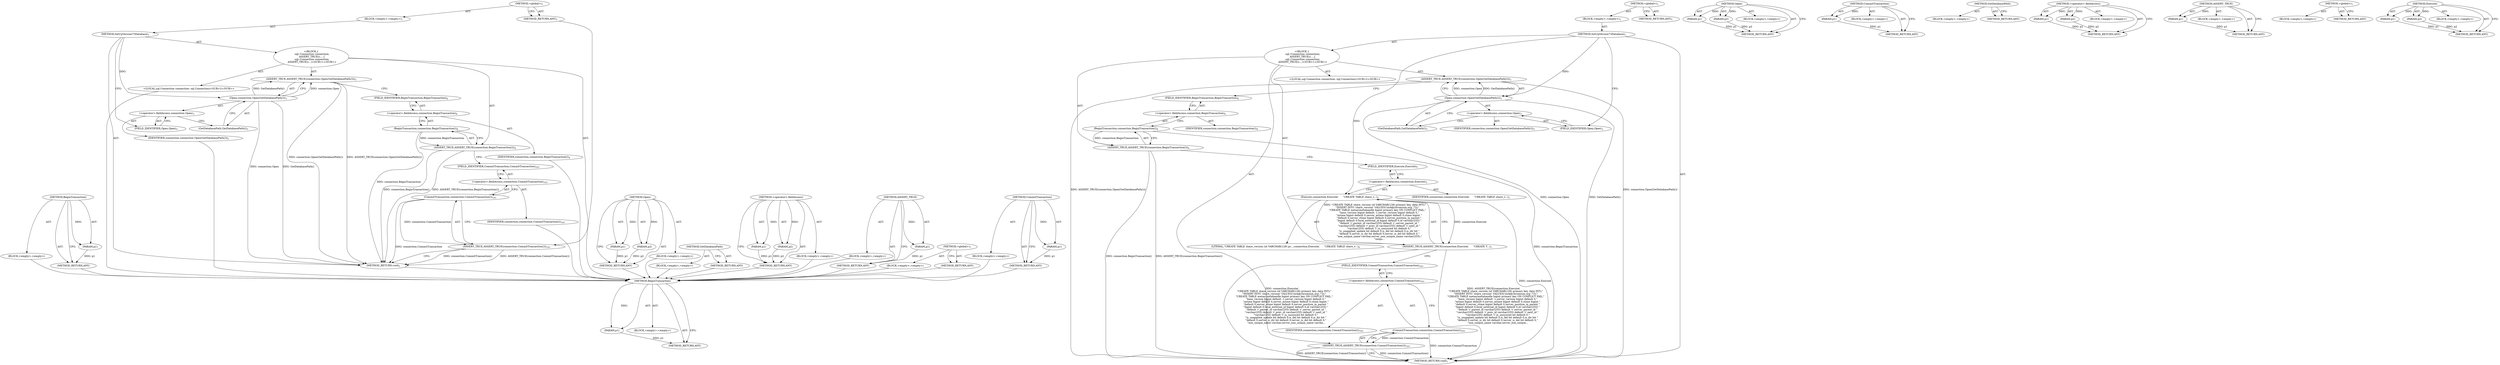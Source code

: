 digraph "Execute" {
vulnerable_61 [label=<(METHOD,BeginTransaction)>];
vulnerable_62 [label=<(PARAM,p1)>];
vulnerable_63 [label=<(BLOCK,&lt;empty&gt;,&lt;empty&gt;)>];
vulnerable_64 [label=<(METHOD_RETURN,ANY)>];
vulnerable_6 [label=<(METHOD,&lt;global&gt;)<SUB>1</SUB>>];
vulnerable_7 [label=<(BLOCK,&lt;empty&gt;,&lt;empty&gt;)<SUB>1</SUB>>];
vulnerable_8 [label=<(METHOD,SetUpVersion73Database)<SUB>1</SUB>>];
vulnerable_9 [label="<(BLOCK,{
  sql::Connection connection;
  ASSERT_TRUE(c...,{
  sql::Connection connection;
  ASSERT_TRUE(c...)<SUB>1</SUB>>"];
vulnerable_10 [label="<(LOCAL,sql.Connection connection: sql.Connection)<SUB>2</SUB>>"];
vulnerable_11 [label=<(ASSERT_TRUE,ASSERT_TRUE(connection.Open(GetDatabasePath())))<SUB>3</SUB>>];
vulnerable_12 [label=<(Open,connection.Open(GetDatabasePath()))<SUB>3</SUB>>];
vulnerable_13 [label=<(&lt;operator&gt;.fieldAccess,connection.Open)<SUB>3</SUB>>];
vulnerable_14 [label=<(IDENTIFIER,connection,connection.Open(GetDatabasePath()))<SUB>3</SUB>>];
vulnerable_15 [label=<(FIELD_IDENTIFIER,Open,Open)<SUB>3</SUB>>];
vulnerable_16 [label=<(GetDatabasePath,GetDatabasePath())<SUB>3</SUB>>];
vulnerable_17 [label=<(ASSERT_TRUE,ASSERT_TRUE(connection.BeginTransaction()))<SUB>4</SUB>>];
vulnerable_18 [label=<(BeginTransaction,connection.BeginTransaction())<SUB>4</SUB>>];
vulnerable_19 [label=<(&lt;operator&gt;.fieldAccess,connection.BeginTransaction)<SUB>4</SUB>>];
vulnerable_20 [label=<(IDENTIFIER,connection,connection.BeginTransaction())<SUB>4</SUB>>];
vulnerable_21 [label=<(FIELD_IDENTIFIER,BeginTransaction,BeginTransaction)<SUB>4</SUB>>];
vulnerable_22 [label=<(ASSERT_TRUE,ASSERT_TRUE(connection.CommitTransaction()))<SUB>103</SUB>>];
vulnerable_23 [label=<(CommitTransaction,connection.CommitTransaction())<SUB>103</SUB>>];
vulnerable_24 [label=<(&lt;operator&gt;.fieldAccess,connection.CommitTransaction)<SUB>103</SUB>>];
vulnerable_25 [label=<(IDENTIFIER,connection,connection.CommitTransaction())<SUB>103</SUB>>];
vulnerable_26 [label=<(FIELD_IDENTIFIER,CommitTransaction,CommitTransaction)<SUB>103</SUB>>];
vulnerable_27 [label=<(METHOD_RETURN,void)<SUB>1</SUB>>];
vulnerable_29 [label=<(METHOD_RETURN,ANY)<SUB>1</SUB>>];
vulnerable_48 [label=<(METHOD,Open)>];
vulnerable_49 [label=<(PARAM,p1)>];
vulnerable_50 [label=<(PARAM,p2)>];
vulnerable_51 [label=<(BLOCK,&lt;empty&gt;,&lt;empty&gt;)>];
vulnerable_52 [label=<(METHOD_RETURN,ANY)>];
vulnerable_58 [label=<(METHOD,GetDatabasePath)>];
vulnerable_59 [label=<(BLOCK,&lt;empty&gt;,&lt;empty&gt;)>];
vulnerable_60 [label=<(METHOD_RETURN,ANY)>];
vulnerable_53 [label=<(METHOD,&lt;operator&gt;.fieldAccess)>];
vulnerable_54 [label=<(PARAM,p1)>];
vulnerable_55 [label=<(PARAM,p2)>];
vulnerable_56 [label=<(BLOCK,&lt;empty&gt;,&lt;empty&gt;)>];
vulnerable_57 [label=<(METHOD_RETURN,ANY)>];
vulnerable_44 [label=<(METHOD,ASSERT_TRUE)>];
vulnerable_45 [label=<(PARAM,p1)>];
vulnerable_46 [label=<(BLOCK,&lt;empty&gt;,&lt;empty&gt;)>];
vulnerable_47 [label=<(METHOD_RETURN,ANY)>];
vulnerable_38 [label=<(METHOD,&lt;global&gt;)<SUB>1</SUB>>];
vulnerable_39 [label=<(BLOCK,&lt;empty&gt;,&lt;empty&gt;)>];
vulnerable_40 [label=<(METHOD_RETURN,ANY)>];
vulnerable_65 [label=<(METHOD,CommitTransaction)>];
vulnerable_66 [label=<(PARAM,p1)>];
vulnerable_67 [label=<(BLOCK,&lt;empty&gt;,&lt;empty&gt;)>];
vulnerable_68 [label=<(METHOD_RETURN,ANY)>];
fixed_69 [label=<(METHOD,BeginTransaction)>];
fixed_70 [label=<(PARAM,p1)>];
fixed_71 [label=<(BLOCK,&lt;empty&gt;,&lt;empty&gt;)>];
fixed_72 [label=<(METHOD_RETURN,ANY)>];
fixed_6 [label=<(METHOD,&lt;global&gt;)<SUB>1</SUB>>];
fixed_7 [label=<(BLOCK,&lt;empty&gt;,&lt;empty&gt;)<SUB>1</SUB>>];
fixed_8 [label=<(METHOD,SetUpVersion73Database)<SUB>1</SUB>>];
fixed_9 [label="<(BLOCK,{
  sql::Connection connection;
  ASSERT_TRUE(c...,{
  sql::Connection connection;
  ASSERT_TRUE(c...)<SUB>1</SUB>>"];
fixed_10 [label="<(LOCAL,sql.Connection connection: sql.Connection)<SUB>2</SUB>>"];
fixed_11 [label=<(ASSERT_TRUE,ASSERT_TRUE(connection.Open(GetDatabasePath())))<SUB>3</SUB>>];
fixed_12 [label=<(Open,connection.Open(GetDatabasePath()))<SUB>3</SUB>>];
fixed_13 [label=<(&lt;operator&gt;.fieldAccess,connection.Open)<SUB>3</SUB>>];
fixed_14 [label=<(IDENTIFIER,connection,connection.Open(GetDatabasePath()))<SUB>3</SUB>>];
fixed_15 [label=<(FIELD_IDENTIFIER,Open,Open)<SUB>3</SUB>>];
fixed_16 [label=<(GetDatabasePath,GetDatabasePath())<SUB>3</SUB>>];
fixed_17 [label=<(ASSERT_TRUE,ASSERT_TRUE(connection.BeginTransaction()))<SUB>4</SUB>>];
fixed_18 [label=<(BeginTransaction,connection.BeginTransaction())<SUB>4</SUB>>];
fixed_19 [label=<(&lt;operator&gt;.fieldAccess,connection.BeginTransaction)<SUB>4</SUB>>];
fixed_20 [label=<(IDENTIFIER,connection,connection.BeginTransaction())<SUB>4</SUB>>];
fixed_21 [label=<(FIELD_IDENTIFIER,BeginTransaction,BeginTransaction)<SUB>4</SUB>>];
fixed_22 [label=<(ASSERT_TRUE,ASSERT_TRUE(connection.Execute(
      &quot;CREATE T...)<SUB>5</SUB>>];
fixed_23 [label=<(Execute,connection.Execute(
      &quot;CREATE TABLE share_v...)<SUB>5</SUB>>];
fixed_24 [label=<(&lt;operator&gt;.fieldAccess,connection.Execute)<SUB>5</SUB>>];
fixed_25 [label=<(IDENTIFIER,connection,connection.Execute(
      &quot;CREATE TABLE share_v...)<SUB>5</SUB>>];
fixed_26 [label=<(FIELD_IDENTIFIER,Execute,Execute)<SUB>5</SUB>>];
fixed_27 [label=<(LITERAL,&quot;CREATE TABLE share_version (id VARCHAR(128) pr...,connection.Execute(
      &quot;CREATE TABLE share_v...)<SUB>6</SUB>>];
fixed_28 [label=<(ASSERT_TRUE,ASSERT_TRUE(connection.CommitTransaction()))<SUB>103</SUB>>];
fixed_29 [label=<(CommitTransaction,connection.CommitTransaction())<SUB>103</SUB>>];
fixed_30 [label=<(&lt;operator&gt;.fieldAccess,connection.CommitTransaction)<SUB>103</SUB>>];
fixed_31 [label=<(IDENTIFIER,connection,connection.CommitTransaction())<SUB>103</SUB>>];
fixed_32 [label=<(FIELD_IDENTIFIER,CommitTransaction,CommitTransaction)<SUB>103</SUB>>];
fixed_33 [label=<(METHOD_RETURN,void)<SUB>1</SUB>>];
fixed_35 [label=<(METHOD_RETURN,ANY)<SUB>1</SUB>>];
fixed_56 [label=<(METHOD,Open)>];
fixed_57 [label=<(PARAM,p1)>];
fixed_58 [label=<(PARAM,p2)>];
fixed_59 [label=<(BLOCK,&lt;empty&gt;,&lt;empty&gt;)>];
fixed_60 [label=<(METHOD_RETURN,ANY)>];
fixed_78 [label=<(METHOD,CommitTransaction)>];
fixed_79 [label=<(PARAM,p1)>];
fixed_80 [label=<(BLOCK,&lt;empty&gt;,&lt;empty&gt;)>];
fixed_81 [label=<(METHOD_RETURN,ANY)>];
fixed_66 [label=<(METHOD,GetDatabasePath)>];
fixed_67 [label=<(BLOCK,&lt;empty&gt;,&lt;empty&gt;)>];
fixed_68 [label=<(METHOD_RETURN,ANY)>];
fixed_61 [label=<(METHOD,&lt;operator&gt;.fieldAccess)>];
fixed_62 [label=<(PARAM,p1)>];
fixed_63 [label=<(PARAM,p2)>];
fixed_64 [label=<(BLOCK,&lt;empty&gt;,&lt;empty&gt;)>];
fixed_65 [label=<(METHOD_RETURN,ANY)>];
fixed_52 [label=<(METHOD,ASSERT_TRUE)>];
fixed_53 [label=<(PARAM,p1)>];
fixed_54 [label=<(BLOCK,&lt;empty&gt;,&lt;empty&gt;)>];
fixed_55 [label=<(METHOD_RETURN,ANY)>];
fixed_46 [label=<(METHOD,&lt;global&gt;)<SUB>1</SUB>>];
fixed_47 [label=<(BLOCK,&lt;empty&gt;,&lt;empty&gt;)>];
fixed_48 [label=<(METHOD_RETURN,ANY)>];
fixed_73 [label=<(METHOD,Execute)>];
fixed_74 [label=<(PARAM,p1)>];
fixed_75 [label=<(PARAM,p2)>];
fixed_76 [label=<(BLOCK,&lt;empty&gt;,&lt;empty&gt;)>];
fixed_77 [label=<(METHOD_RETURN,ANY)>];
vulnerable_61 -> vulnerable_62  [key=0, label="AST: "];
vulnerable_61 -> vulnerable_62  [key=1, label="DDG: "];
vulnerable_61 -> vulnerable_63  [key=0, label="AST: "];
vulnerable_61 -> vulnerable_64  [key=0, label="AST: "];
vulnerable_61 -> vulnerable_64  [key=1, label="CFG: "];
vulnerable_62 -> vulnerable_64  [key=0, label="DDG: p1"];
vulnerable_63 -> fixed_69  [key=0];
vulnerable_64 -> fixed_69  [key=0];
vulnerable_6 -> vulnerable_7  [key=0, label="AST: "];
vulnerable_6 -> vulnerable_29  [key=0, label="AST: "];
vulnerable_6 -> vulnerable_29  [key=1, label="CFG: "];
vulnerable_7 -> vulnerable_8  [key=0, label="AST: "];
vulnerable_8 -> vulnerable_9  [key=0, label="AST: "];
vulnerable_8 -> vulnerable_27  [key=0, label="AST: "];
vulnerable_8 -> vulnerable_15  [key=0, label="CFG: "];
vulnerable_8 -> vulnerable_12  [key=0, label="DDG: "];
vulnerable_9 -> vulnerable_10  [key=0, label="AST: "];
vulnerable_9 -> vulnerable_11  [key=0, label="AST: "];
vulnerable_9 -> vulnerable_17  [key=0, label="AST: "];
vulnerable_9 -> vulnerable_22  [key=0, label="AST: "];
vulnerable_10 -> fixed_69  [key=0];
vulnerable_11 -> vulnerable_12  [key=0, label="AST: "];
vulnerable_11 -> vulnerable_21  [key=0, label="CFG: "];
vulnerable_11 -> vulnerable_27  [key=0, label="DDG: connection.Open(GetDatabasePath())"];
vulnerable_11 -> vulnerable_27  [key=1, label="DDG: ASSERT_TRUE(connection.Open(GetDatabasePath()))"];
vulnerable_12 -> vulnerable_13  [key=0, label="AST: "];
vulnerable_12 -> vulnerable_16  [key=0, label="AST: "];
vulnerable_12 -> vulnerable_11  [key=0, label="CFG: "];
vulnerable_12 -> vulnerable_11  [key=1, label="DDG: connection.Open"];
vulnerable_12 -> vulnerable_11  [key=2, label="DDG: GetDatabasePath()"];
vulnerable_12 -> vulnerable_27  [key=0, label="DDG: connection.Open"];
vulnerable_12 -> vulnerable_27  [key=1, label="DDG: GetDatabasePath()"];
vulnerable_13 -> vulnerable_14  [key=0, label="AST: "];
vulnerable_13 -> vulnerable_15  [key=0, label="AST: "];
vulnerable_13 -> vulnerable_16  [key=0, label="CFG: "];
vulnerable_14 -> fixed_69  [key=0];
vulnerable_15 -> vulnerable_13  [key=0, label="CFG: "];
vulnerable_16 -> vulnerable_12  [key=0, label="CFG: "];
vulnerable_17 -> vulnerable_18  [key=0, label="AST: "];
vulnerable_17 -> vulnerable_26  [key=0, label="CFG: "];
vulnerable_17 -> vulnerable_27  [key=0, label="DDG: connection.BeginTransaction()"];
vulnerable_17 -> vulnerable_27  [key=1, label="DDG: ASSERT_TRUE(connection.BeginTransaction())"];
vulnerable_18 -> vulnerable_19  [key=0, label="AST: "];
vulnerable_18 -> vulnerable_17  [key=0, label="CFG: "];
vulnerable_18 -> vulnerable_17  [key=1, label="DDG: connection.BeginTransaction"];
vulnerable_18 -> vulnerable_27  [key=0, label="DDG: connection.BeginTransaction"];
vulnerable_19 -> vulnerable_20  [key=0, label="AST: "];
vulnerable_19 -> vulnerable_21  [key=0, label="AST: "];
vulnerable_19 -> vulnerable_18  [key=0, label="CFG: "];
vulnerable_20 -> fixed_69  [key=0];
vulnerable_21 -> vulnerable_19  [key=0, label="CFG: "];
vulnerable_22 -> vulnerable_23  [key=0, label="AST: "];
vulnerable_22 -> vulnerable_27  [key=0, label="CFG: "];
vulnerable_22 -> vulnerable_27  [key=1, label="DDG: connection.CommitTransaction()"];
vulnerable_22 -> vulnerable_27  [key=2, label="DDG: ASSERT_TRUE(connection.CommitTransaction())"];
vulnerable_23 -> vulnerable_24  [key=0, label="AST: "];
vulnerable_23 -> vulnerable_22  [key=0, label="CFG: "];
vulnerable_23 -> vulnerable_22  [key=1, label="DDG: connection.CommitTransaction"];
vulnerable_23 -> vulnerable_27  [key=0, label="DDG: connection.CommitTransaction"];
vulnerable_24 -> vulnerable_25  [key=0, label="AST: "];
vulnerable_24 -> vulnerable_26  [key=0, label="AST: "];
vulnerable_24 -> vulnerable_23  [key=0, label="CFG: "];
vulnerable_25 -> fixed_69  [key=0];
vulnerable_26 -> vulnerable_24  [key=0, label="CFG: "];
vulnerable_27 -> fixed_69  [key=0];
vulnerable_29 -> fixed_69  [key=0];
vulnerable_48 -> vulnerable_49  [key=0, label="AST: "];
vulnerable_48 -> vulnerable_49  [key=1, label="DDG: "];
vulnerable_48 -> vulnerable_51  [key=0, label="AST: "];
vulnerable_48 -> vulnerable_50  [key=0, label="AST: "];
vulnerable_48 -> vulnerable_50  [key=1, label="DDG: "];
vulnerable_48 -> vulnerable_52  [key=0, label="AST: "];
vulnerable_48 -> vulnerable_52  [key=1, label="CFG: "];
vulnerable_49 -> vulnerable_52  [key=0, label="DDG: p1"];
vulnerable_50 -> vulnerable_52  [key=0, label="DDG: p2"];
vulnerable_51 -> fixed_69  [key=0];
vulnerable_52 -> fixed_69  [key=0];
vulnerable_58 -> vulnerable_59  [key=0, label="AST: "];
vulnerable_58 -> vulnerable_60  [key=0, label="AST: "];
vulnerable_58 -> vulnerable_60  [key=1, label="CFG: "];
vulnerable_59 -> fixed_69  [key=0];
vulnerable_60 -> fixed_69  [key=0];
vulnerable_53 -> vulnerable_54  [key=0, label="AST: "];
vulnerable_53 -> vulnerable_54  [key=1, label="DDG: "];
vulnerable_53 -> vulnerable_56  [key=0, label="AST: "];
vulnerable_53 -> vulnerable_55  [key=0, label="AST: "];
vulnerable_53 -> vulnerable_55  [key=1, label="DDG: "];
vulnerable_53 -> vulnerable_57  [key=0, label="AST: "];
vulnerable_53 -> vulnerable_57  [key=1, label="CFG: "];
vulnerable_54 -> vulnerable_57  [key=0, label="DDG: p1"];
vulnerable_55 -> vulnerable_57  [key=0, label="DDG: p2"];
vulnerable_56 -> fixed_69  [key=0];
vulnerable_57 -> fixed_69  [key=0];
vulnerable_44 -> vulnerable_45  [key=0, label="AST: "];
vulnerable_44 -> vulnerable_45  [key=1, label="DDG: "];
vulnerable_44 -> vulnerable_46  [key=0, label="AST: "];
vulnerable_44 -> vulnerable_47  [key=0, label="AST: "];
vulnerable_44 -> vulnerable_47  [key=1, label="CFG: "];
vulnerable_45 -> vulnerable_47  [key=0, label="DDG: p1"];
vulnerable_46 -> fixed_69  [key=0];
vulnerable_47 -> fixed_69  [key=0];
vulnerable_38 -> vulnerable_39  [key=0, label="AST: "];
vulnerable_38 -> vulnerable_40  [key=0, label="AST: "];
vulnerable_38 -> vulnerable_40  [key=1, label="CFG: "];
vulnerable_39 -> fixed_69  [key=0];
vulnerable_40 -> fixed_69  [key=0];
vulnerable_65 -> vulnerable_66  [key=0, label="AST: "];
vulnerable_65 -> vulnerable_66  [key=1, label="DDG: "];
vulnerable_65 -> vulnerable_67  [key=0, label="AST: "];
vulnerable_65 -> vulnerable_68  [key=0, label="AST: "];
vulnerable_65 -> vulnerable_68  [key=1, label="CFG: "];
vulnerable_66 -> vulnerable_68  [key=0, label="DDG: p1"];
vulnerable_67 -> fixed_69  [key=0];
vulnerable_68 -> fixed_69  [key=0];
fixed_69 -> fixed_70  [key=0, label="AST: "];
fixed_69 -> fixed_70  [key=1, label="DDG: "];
fixed_69 -> fixed_71  [key=0, label="AST: "];
fixed_69 -> fixed_72  [key=0, label="AST: "];
fixed_69 -> fixed_72  [key=1, label="CFG: "];
fixed_70 -> fixed_72  [key=0, label="DDG: p1"];
fixed_6 -> fixed_7  [key=0, label="AST: "];
fixed_6 -> fixed_35  [key=0, label="AST: "];
fixed_6 -> fixed_35  [key=1, label="CFG: "];
fixed_7 -> fixed_8  [key=0, label="AST: "];
fixed_8 -> fixed_9  [key=0, label="AST: "];
fixed_8 -> fixed_33  [key=0, label="AST: "];
fixed_8 -> fixed_15  [key=0, label="CFG: "];
fixed_8 -> fixed_12  [key=0, label="DDG: "];
fixed_8 -> fixed_23  [key=0, label="DDG: "];
fixed_9 -> fixed_10  [key=0, label="AST: "];
fixed_9 -> fixed_11  [key=0, label="AST: "];
fixed_9 -> fixed_17  [key=0, label="AST: "];
fixed_9 -> fixed_22  [key=0, label="AST: "];
fixed_9 -> fixed_28  [key=0, label="AST: "];
fixed_11 -> fixed_12  [key=0, label="AST: "];
fixed_11 -> fixed_21  [key=0, label="CFG: "];
fixed_11 -> fixed_33  [key=0, label="DDG: connection.Open(GetDatabasePath())"];
fixed_11 -> fixed_33  [key=1, label="DDG: ASSERT_TRUE(connection.Open(GetDatabasePath()))"];
fixed_12 -> fixed_13  [key=0, label="AST: "];
fixed_12 -> fixed_16  [key=0, label="AST: "];
fixed_12 -> fixed_11  [key=0, label="CFG: "];
fixed_12 -> fixed_11  [key=1, label="DDG: connection.Open"];
fixed_12 -> fixed_11  [key=2, label="DDG: GetDatabasePath()"];
fixed_12 -> fixed_33  [key=0, label="DDG: connection.Open"];
fixed_12 -> fixed_33  [key=1, label="DDG: GetDatabasePath()"];
fixed_13 -> fixed_14  [key=0, label="AST: "];
fixed_13 -> fixed_15  [key=0, label="AST: "];
fixed_13 -> fixed_16  [key=0, label="CFG: "];
fixed_15 -> fixed_13  [key=0, label="CFG: "];
fixed_16 -> fixed_12  [key=0, label="CFG: "];
fixed_17 -> fixed_18  [key=0, label="AST: "];
fixed_17 -> fixed_26  [key=0, label="CFG: "];
fixed_17 -> fixed_33  [key=0, label="DDG: connection.BeginTransaction()"];
fixed_17 -> fixed_33  [key=1, label="DDG: ASSERT_TRUE(connection.BeginTransaction())"];
fixed_18 -> fixed_19  [key=0, label="AST: "];
fixed_18 -> fixed_17  [key=0, label="CFG: "];
fixed_18 -> fixed_17  [key=1, label="DDG: connection.BeginTransaction"];
fixed_18 -> fixed_33  [key=0, label="DDG: connection.BeginTransaction"];
fixed_19 -> fixed_20  [key=0, label="AST: "];
fixed_19 -> fixed_21  [key=0, label="AST: "];
fixed_19 -> fixed_18  [key=0, label="CFG: "];
fixed_21 -> fixed_19  [key=0, label="CFG: "];
fixed_22 -> fixed_23  [key=0, label="AST: "];
fixed_22 -> fixed_32  [key=0, label="CFG: "];
fixed_22 -> fixed_33  [key=0, label="DDG: connection.Execute(
      &quot;CREATE TABLE share_version (id VARCHAR(128) primary key, data INT);&quot;
      &quot;INSERT INTO 'share_version' VALUES('nick@chromium.org',73);&quot;
      &quot;CREATE TABLE metas(metahandle bigint primary key ON CONFLICT FAIL,&quot;
          &quot;base_version bigint default -1,server_version bigint default 0,&quot;
          &quot;mtime bigint default 0,server_mtime bigint default 0,ctime bigint &quot;
          &quot;default 0,server_ctime bigint default 0,server_position_in_parent &quot;
          &quot;bigint default 0,local_external_id bigint default 0,id varchar(255) &quot;
          &quot;default 'r',parent_id varchar(255) default 'r',server_parent_id &quot;
          &quot;varchar(255) default 'r',prev_id varchar(255) default 'r',next_id &quot;
          &quot;varchar(255) default 'r',is_unsynced bit default 0,&quot;
          &quot;is_unapplied_update bit default 0,is_del bit default 0,is_dir bit &quot;
          &quot;default 0,server_is_dir bit default 0,server_is_del bit default 0,&quot;
           &quot;non_unique_name varchar,server_non_unique_name varcha..."];
fixed_22 -> fixed_33  [key=1, label="DDG: ASSERT_TRUE(connection.Execute(
      &quot;CREATE TABLE share_version (id VARCHAR(128) primary key, data INT);&quot;
      &quot;INSERT INTO 'share_version' VALUES('nick@chromium.org',73);&quot;
      &quot;CREATE TABLE metas(metahandle bigint primary key ON CONFLICT FAIL,&quot;
          &quot;base_version bigint default -1,server_version bigint default 0,&quot;
          &quot;mtime bigint default 0,server_mtime bigint default 0,ctime bigint &quot;
          &quot;default 0,server_ctime bigint default 0,server_position_in_parent &quot;
          &quot;bigint default 0,local_external_id bigint default 0,id varchar(255) &quot;
          &quot;default 'r',parent_id varchar(255) default 'r',server_parent_id &quot;
          &quot;varchar(255) default 'r',prev_id varchar(255) default 'r',next_id &quot;
          &quot;varchar(255) default 'r',is_unsynced bit default 0,&quot;
          &quot;is_unapplied_update bit default 0,is_del bit default 0,is_dir bit &quot;
          &quot;default 0,server_is_dir bit default 0,server_is_del bit default 0,&quot;
           &quot;non_unique_name varchar,server_non_unique..."];
fixed_23 -> fixed_24  [key=0, label="AST: "];
fixed_23 -> fixed_27  [key=0, label="AST: "];
fixed_23 -> fixed_22  [key=0, label="CFG: "];
fixed_23 -> fixed_22  [key=1, label="DDG: connection.Execute"];
fixed_23 -> fixed_22  [key=2, label="DDG: &quot;CREATE TABLE share_version (id VARCHAR(128) primary key, data INT);&quot;
      &quot;INSERT INTO 'share_version' VALUES('nick@chromium.org',73);&quot;
      &quot;CREATE TABLE metas(metahandle bigint primary key ON CONFLICT FAIL,&quot;
          &quot;base_version bigint default -1,server_version bigint default 0,&quot;
          &quot;mtime bigint default 0,server_mtime bigint default 0,ctime bigint &quot;
          &quot;default 0,server_ctime bigint default 0,server_position_in_parent &quot;
          &quot;bigint default 0,local_external_id bigint default 0,id varchar(255) &quot;
          &quot;default 'r',parent_id varchar(255) default 'r',server_parent_id &quot;
          &quot;varchar(255) default 'r',prev_id varchar(255) default 'r',next_id &quot;
          &quot;varchar(255) default 'r',is_unsynced bit default 0,&quot;
          &quot;is_unapplied_update bit default 0,is_del bit default 0,is_dir bit &quot;
          &quot;default 0,server_is_dir bit default 0,server_is_del bit default 0,&quot;
           &quot;non_unique_name varchar,server_non_unique_name varchar(255),&quot;
           &quot;uniqu..."];
fixed_23 -> fixed_33  [key=0, label="DDG: connection.Execute"];
fixed_24 -> fixed_25  [key=0, label="AST: "];
fixed_24 -> fixed_26  [key=0, label="AST: "];
fixed_24 -> fixed_23  [key=0, label="CFG: "];
fixed_26 -> fixed_24  [key=0, label="CFG: "];
fixed_28 -> fixed_29  [key=0, label="AST: "];
fixed_28 -> fixed_33  [key=0, label="CFG: "];
fixed_28 -> fixed_33  [key=1, label="DDG: connection.CommitTransaction()"];
fixed_28 -> fixed_33  [key=2, label="DDG: ASSERT_TRUE(connection.CommitTransaction())"];
fixed_29 -> fixed_30  [key=0, label="AST: "];
fixed_29 -> fixed_28  [key=0, label="CFG: "];
fixed_29 -> fixed_28  [key=1, label="DDG: connection.CommitTransaction"];
fixed_29 -> fixed_33  [key=0, label="DDG: connection.CommitTransaction"];
fixed_30 -> fixed_31  [key=0, label="AST: "];
fixed_30 -> fixed_32  [key=0, label="AST: "];
fixed_30 -> fixed_29  [key=0, label="CFG: "];
fixed_32 -> fixed_30  [key=0, label="CFG: "];
fixed_56 -> fixed_57  [key=0, label="AST: "];
fixed_56 -> fixed_57  [key=1, label="DDG: "];
fixed_56 -> fixed_59  [key=0, label="AST: "];
fixed_56 -> fixed_58  [key=0, label="AST: "];
fixed_56 -> fixed_58  [key=1, label="DDG: "];
fixed_56 -> fixed_60  [key=0, label="AST: "];
fixed_56 -> fixed_60  [key=1, label="CFG: "];
fixed_57 -> fixed_60  [key=0, label="DDG: p1"];
fixed_58 -> fixed_60  [key=0, label="DDG: p2"];
fixed_78 -> fixed_79  [key=0, label="AST: "];
fixed_78 -> fixed_79  [key=1, label="DDG: "];
fixed_78 -> fixed_80  [key=0, label="AST: "];
fixed_78 -> fixed_81  [key=0, label="AST: "];
fixed_78 -> fixed_81  [key=1, label="CFG: "];
fixed_79 -> fixed_81  [key=0, label="DDG: p1"];
fixed_66 -> fixed_67  [key=0, label="AST: "];
fixed_66 -> fixed_68  [key=0, label="AST: "];
fixed_66 -> fixed_68  [key=1, label="CFG: "];
fixed_61 -> fixed_62  [key=0, label="AST: "];
fixed_61 -> fixed_62  [key=1, label="DDG: "];
fixed_61 -> fixed_64  [key=0, label="AST: "];
fixed_61 -> fixed_63  [key=0, label="AST: "];
fixed_61 -> fixed_63  [key=1, label="DDG: "];
fixed_61 -> fixed_65  [key=0, label="AST: "];
fixed_61 -> fixed_65  [key=1, label="CFG: "];
fixed_62 -> fixed_65  [key=0, label="DDG: p1"];
fixed_63 -> fixed_65  [key=0, label="DDG: p2"];
fixed_52 -> fixed_53  [key=0, label="AST: "];
fixed_52 -> fixed_53  [key=1, label="DDG: "];
fixed_52 -> fixed_54  [key=0, label="AST: "];
fixed_52 -> fixed_55  [key=0, label="AST: "];
fixed_52 -> fixed_55  [key=1, label="CFG: "];
fixed_53 -> fixed_55  [key=0, label="DDG: p1"];
fixed_46 -> fixed_47  [key=0, label="AST: "];
fixed_46 -> fixed_48  [key=0, label="AST: "];
fixed_46 -> fixed_48  [key=1, label="CFG: "];
fixed_73 -> fixed_74  [key=0, label="AST: "];
fixed_73 -> fixed_74  [key=1, label="DDG: "];
fixed_73 -> fixed_76  [key=0, label="AST: "];
fixed_73 -> fixed_75  [key=0, label="AST: "];
fixed_73 -> fixed_75  [key=1, label="DDG: "];
fixed_73 -> fixed_77  [key=0, label="AST: "];
fixed_73 -> fixed_77  [key=1, label="CFG: "];
fixed_74 -> fixed_77  [key=0, label="DDG: p1"];
fixed_75 -> fixed_77  [key=0, label="DDG: p2"];
}
